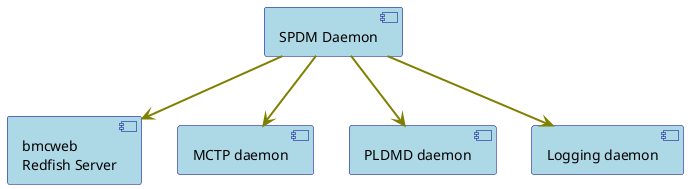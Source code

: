 @startuml
skinparam componentStyle uml2
skinparam componentBorderColor DarkBlue
skinparam componentBackgroundColor LightBlue
skinparam componentArrowColor Olive
skinparam componentArrowThickness 2

component "SPDM Daemon" as SPDMDaemon

component "bmcweb\nRedfish Server" as BMCWeb
component "MCTP daemon" as MCTP
component "PLDMD daemon" as PLDMDaemon
component "Logging daemon" as Logging

SPDMDaemon -down-> BMCWeb 
SPDMDaemon -down-> MCTP 
SPDMDaemon -down-> PLDMDaemon 
SPDMDaemon -down-> Logging 

@enduml
